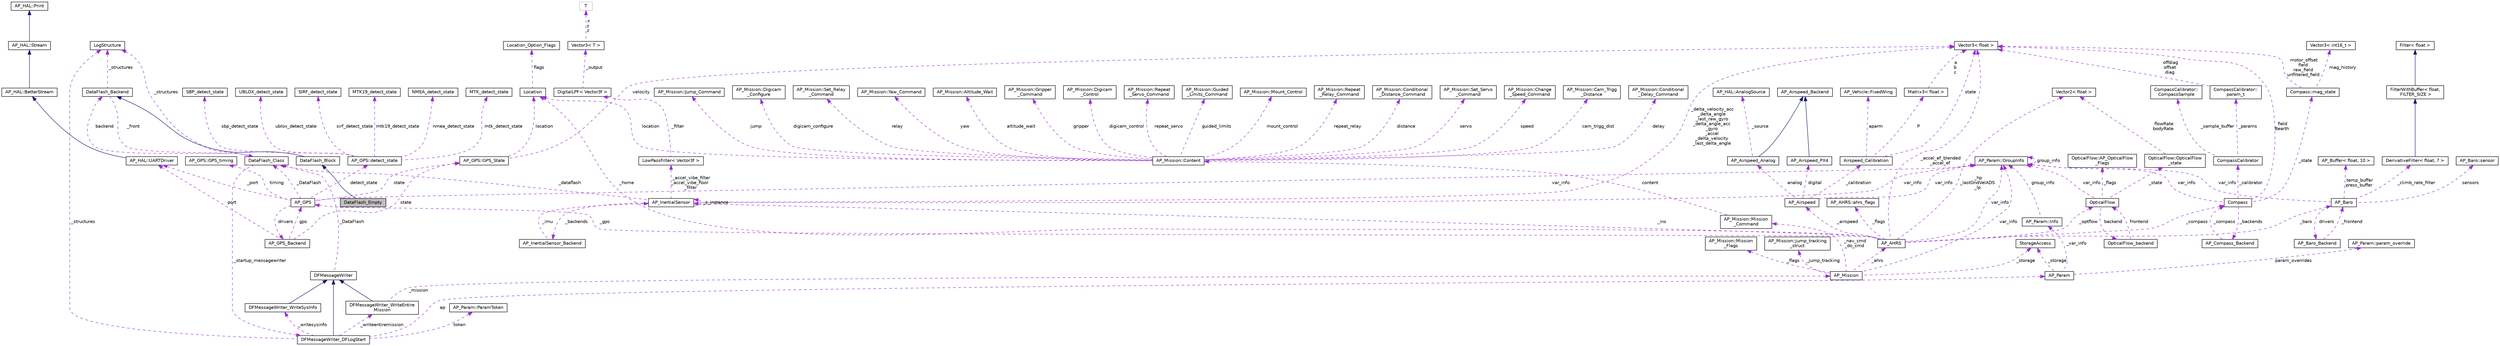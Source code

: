 digraph "DataFlash_Empty"
{
 // INTERACTIVE_SVG=YES
  edge [fontname="Helvetica",fontsize="10",labelfontname="Helvetica",labelfontsize="10"];
  node [fontname="Helvetica",fontsize="10",shape=record];
  Node1 [label="DataFlash_Empty",height=0.2,width=0.4,color="black", fillcolor="grey75", style="filled", fontcolor="black"];
  Node2 -> Node1 [dir="back",color="midnightblue",fontsize="10",style="solid",fontname="Helvetica"];
  Node2 [label="DataFlash_Block",height=0.2,width=0.4,color="black", fillcolor="white", style="filled",URL="$classDataFlash__Block.html",tooltip="-*- tab-width: 4; Mode: C++; c-basic-offset: 4; indent-tabs-mode: nil -*- "];
  Node3 -> Node2 [dir="back",color="midnightblue",fontsize="10",style="solid",fontname="Helvetica"];
  Node3 [label="DataFlash_Backend",height=0.2,width=0.4,color="black", fillcolor="white", style="filled",URL="$classDataFlash__Backend.html"];
  Node4 -> Node3 [dir="back",color="darkorchid3",fontsize="10",style="dashed",label=" _structures" ,fontname="Helvetica"];
  Node4 [label="LogStructure",height=0.2,width=0.4,color="black", fillcolor="white", style="filled",URL="$structLogStructure.html"];
  Node5 -> Node3 [dir="back",color="darkorchid3",fontsize="10",style="dashed",label=" _front" ,fontname="Helvetica"];
  Node5 [label="DataFlash_Class",height=0.2,width=0.4,color="black", fillcolor="white", style="filled",URL="$classDataFlash__Class.html"];
  Node4 -> Node5 [dir="back",color="darkorchid3",fontsize="10",style="dashed",label=" _structures" ,fontname="Helvetica"];
  Node3 -> Node5 [dir="back",color="darkorchid3",fontsize="10",style="dashed",label=" backend" ,fontname="Helvetica"];
  Node6 -> Node5 [dir="back",color="darkorchid3",fontsize="10",style="dashed",label=" _startup_messagewriter" ,fontname="Helvetica"];
  Node6 [label="DFMessageWriter_DFLogStart",height=0.2,width=0.4,color="black", fillcolor="white", style="filled",URL="$classDFMessageWriter__DFLogStart.html"];
  Node7 -> Node6 [dir="back",color="midnightblue",fontsize="10",style="solid",fontname="Helvetica"];
  Node7 [label="DFMessageWriter",height=0.2,width=0.4,color="black", fillcolor="white", style="filled",URL="$classDFMessageWriter.html"];
  Node5 -> Node7 [dir="back",color="darkorchid3",fontsize="10",style="dashed",label=" _DataFlash" ,fontname="Helvetica"];
  Node8 -> Node6 [dir="back",color="darkorchid3",fontsize="10",style="dashed",label=" _writeentiremission" ,fontname="Helvetica"];
  Node8 [label="DFMessageWriter_WriteEntire\lMission",height=0.2,width=0.4,color="black", fillcolor="white", style="filled",URL="$classDFMessageWriter__WriteEntireMission.html"];
  Node7 -> Node8 [dir="back",color="midnightblue",fontsize="10",style="solid",fontname="Helvetica"];
  Node9 -> Node8 [dir="back",color="darkorchid3",fontsize="10",style="dashed",label=" _mission" ,fontname="Helvetica"];
  Node9 [label="AP_Mission",height=0.2,width=0.4,color="black", fillcolor="white", style="filled",URL="$classAP__Mission.html",tooltip="Object managing Mission. "];
  Node10 -> Node9 [dir="back",color="darkorchid3",fontsize="10",style="dashed",label=" _storage" ,fontname="Helvetica"];
  Node10 [label="StorageAccess",height=0.2,width=0.4,color="black", fillcolor="white", style="filled",URL="$classStorageAccess.html"];
  Node11 -> Node9 [dir="back",color="darkorchid3",fontsize="10",style="dashed",label=" _nav_cmd\n_do_cmd" ,fontname="Helvetica"];
  Node11 [label="AP_Mission::Mission\l_Command",height=0.2,width=0.4,color="black", fillcolor="white", style="filled",URL="$structAP__Mission_1_1Mission__Command.html"];
  Node12 -> Node11 [dir="back",color="darkorchid3",fontsize="10",style="dashed",label=" content" ,fontname="Helvetica"];
  Node12 [label="AP_Mission::Content",height=0.2,width=0.4,color="black", fillcolor="white", style="filled",URL="$unionAP__Mission_1_1Content.html"];
  Node13 -> Node12 [dir="back",color="darkorchid3",fontsize="10",style="dashed",label=" guided_limits" ,fontname="Helvetica"];
  Node13 [label="AP_Mission::Guided\l_Limits_Command",height=0.2,width=0.4,color="black", fillcolor="white", style="filled",URL="$structAP__Mission_1_1Guided__Limits__Command.html"];
  Node14 -> Node12 [dir="back",color="darkorchid3",fontsize="10",style="dashed",label=" mount_control" ,fontname="Helvetica"];
  Node14 [label="AP_Mission::Mount_Control",height=0.2,width=0.4,color="black", fillcolor="white", style="filled",URL="$structAP__Mission_1_1Mount__Control.html"];
  Node15 -> Node12 [dir="back",color="darkorchid3",fontsize="10",style="dashed",label=" repeat_relay" ,fontname="Helvetica"];
  Node15 [label="AP_Mission::Repeat\l_Relay_Command",height=0.2,width=0.4,color="black", fillcolor="white", style="filled",URL="$structAP__Mission_1_1Repeat__Relay__Command.html"];
  Node16 -> Node12 [dir="back",color="darkorchid3",fontsize="10",style="dashed",label=" distance" ,fontname="Helvetica"];
  Node16 [label="AP_Mission::Conditional\l_Distance_Command",height=0.2,width=0.4,color="black", fillcolor="white", style="filled",URL="$structAP__Mission_1_1Conditional__Distance__Command.html"];
  Node17 -> Node12 [dir="back",color="darkorchid3",fontsize="10",style="dashed",label=" servo" ,fontname="Helvetica"];
  Node17 [label="AP_Mission::Set_Servo\l_Command",height=0.2,width=0.4,color="black", fillcolor="white", style="filled",URL="$structAP__Mission_1_1Set__Servo__Command.html"];
  Node18 -> Node12 [dir="back",color="darkorchid3",fontsize="10",style="dashed",label=" speed" ,fontname="Helvetica"];
  Node18 [label="AP_Mission::Change\l_Speed_Command",height=0.2,width=0.4,color="black", fillcolor="white", style="filled",URL="$structAP__Mission_1_1Change__Speed__Command.html"];
  Node19 -> Node12 [dir="back",color="darkorchid3",fontsize="10",style="dashed",label=" cam_trigg_dist" ,fontname="Helvetica"];
  Node19 [label="AP_Mission::Cam_Trigg\l_Distance",height=0.2,width=0.4,color="black", fillcolor="white", style="filled",URL="$structAP__Mission_1_1Cam__Trigg__Distance.html"];
  Node20 -> Node12 [dir="back",color="darkorchid3",fontsize="10",style="dashed",label=" delay" ,fontname="Helvetica"];
  Node20 [label="AP_Mission::Conditional\l_Delay_Command",height=0.2,width=0.4,color="black", fillcolor="white", style="filled",URL="$structAP__Mission_1_1Conditional__Delay__Command.html"];
  Node21 -> Node12 [dir="back",color="darkorchid3",fontsize="10",style="dashed",label=" jump" ,fontname="Helvetica"];
  Node21 [label="AP_Mission::Jump_Command",height=0.2,width=0.4,color="black", fillcolor="white", style="filled",URL="$structAP__Mission_1_1Jump__Command.html"];
  Node22 -> Node12 [dir="back",color="darkorchid3",fontsize="10",style="dashed",label=" location" ,fontname="Helvetica"];
  Node22 [label="Location",height=0.2,width=0.4,color="black", fillcolor="white", style="filled",URL="$structLocation.html"];
  Node23 -> Node22 [dir="back",color="darkorchid3",fontsize="10",style="dashed",label=" flags" ,fontname="Helvetica"];
  Node23 [label="Location_Option_Flags",height=0.2,width=0.4,color="black", fillcolor="white", style="filled",URL="$structLocation__Option__Flags.html"];
  Node24 -> Node12 [dir="back",color="darkorchid3",fontsize="10",style="dashed",label=" digicam_configure" ,fontname="Helvetica"];
  Node24 [label="AP_Mission::Digicam\l_Configure",height=0.2,width=0.4,color="black", fillcolor="white", style="filled",URL="$structAP__Mission_1_1Digicam__Configure.html"];
  Node25 -> Node12 [dir="back",color="darkorchid3",fontsize="10",style="dashed",label=" relay" ,fontname="Helvetica"];
  Node25 [label="AP_Mission::Set_Relay\l_Command",height=0.2,width=0.4,color="black", fillcolor="white", style="filled",URL="$structAP__Mission_1_1Set__Relay__Command.html"];
  Node26 -> Node12 [dir="back",color="darkorchid3",fontsize="10",style="dashed",label=" yaw" ,fontname="Helvetica"];
  Node26 [label="AP_Mission::Yaw_Command",height=0.2,width=0.4,color="black", fillcolor="white", style="filled",URL="$structAP__Mission_1_1Yaw__Command.html"];
  Node27 -> Node12 [dir="back",color="darkorchid3",fontsize="10",style="dashed",label=" altitude_wait" ,fontname="Helvetica"];
  Node27 [label="AP_Mission::Altitude_Wait",height=0.2,width=0.4,color="black", fillcolor="white", style="filled",URL="$structAP__Mission_1_1Altitude__Wait.html"];
  Node28 -> Node12 [dir="back",color="darkorchid3",fontsize="10",style="dashed",label=" gripper" ,fontname="Helvetica"];
  Node28 [label="AP_Mission::Gripper\l_Command",height=0.2,width=0.4,color="black", fillcolor="white", style="filled",URL="$structAP__Mission_1_1Gripper__Command.html"];
  Node29 -> Node12 [dir="back",color="darkorchid3",fontsize="10",style="dashed",label=" digicam_control" ,fontname="Helvetica"];
  Node29 [label="AP_Mission::Digicam\l_Control",height=0.2,width=0.4,color="black", fillcolor="white", style="filled",URL="$structAP__Mission_1_1Digicam__Control.html"];
  Node30 -> Node12 [dir="back",color="darkorchid3",fontsize="10",style="dashed",label=" repeat_servo" ,fontname="Helvetica"];
  Node30 [label="AP_Mission::Repeat\l_Servo_Command",height=0.2,width=0.4,color="black", fillcolor="white", style="filled",URL="$structAP__Mission_1_1Repeat__Servo__Command.html"];
  Node31 -> Node9 [dir="back",color="darkorchid3",fontsize="10",style="dashed",label=" var_info" ,fontname="Helvetica"];
  Node31 [label="AP_Param::GroupInfo",height=0.2,width=0.4,color="black", fillcolor="white", style="filled",URL="$structAP__Param_1_1GroupInfo.html"];
  Node31 -> Node31 [dir="back",color="darkorchid3",fontsize="10",style="dashed",label=" group_info" ,fontname="Helvetica"];
  Node32 -> Node9 [dir="back",color="darkorchid3",fontsize="10",style="dashed",label=" _flags" ,fontname="Helvetica"];
  Node32 [label="AP_Mission::Mission\l_Flags",height=0.2,width=0.4,color="black", fillcolor="white", style="filled",URL="$structAP__Mission_1_1Mission__Flags.html"];
  Node33 -> Node9 [dir="back",color="darkorchid3",fontsize="10",style="dashed",label=" _ahrs" ,fontname="Helvetica"];
  Node33 [label="AP_AHRS",height=0.2,width=0.4,color="black", fillcolor="white", style="filled",URL="$classAP__AHRS.html"];
  Node34 -> Node33 [dir="back",color="darkorchid3",fontsize="10",style="dashed",label=" _flags" ,fontname="Helvetica"];
  Node34 [label="AP_AHRS::ahrs_flags",height=0.2,width=0.4,color="black", fillcolor="white", style="filled",URL="$structAP__AHRS_1_1ahrs__flags.html"];
  Node35 -> Node33 [dir="back",color="darkorchid3",fontsize="10",style="dashed",label=" _baro" ,fontname="Helvetica"];
  Node35 [label="AP_Baro",height=0.2,width=0.4,color="black", fillcolor="white", style="filled",URL="$classAP__Baro.html"];
  Node36 -> Node35 [dir="back",color="darkorchid3",fontsize="10",style="dashed",label=" sensors" ,fontname="Helvetica"];
  Node36 [label="AP_Baro::sensor",height=0.2,width=0.4,color="black", fillcolor="white", style="filled",URL="$structAP__Baro_1_1sensor.html"];
  Node37 -> Node35 [dir="back",color="darkorchid3",fontsize="10",style="dashed",label=" temp_buffer\npress_buffer" ,fontname="Helvetica"];
  Node37 [label="AP_Buffer\< float, 10 \>",height=0.2,width=0.4,color="black", fillcolor="white", style="filled",URL="$classAP__Buffer.html"];
  Node38 -> Node35 [dir="back",color="darkorchid3",fontsize="10",style="dashed",label=" _climb_rate_filter" ,fontname="Helvetica"];
  Node38 [label="DerivativeFilter\< float, 7 \>",height=0.2,width=0.4,color="black", fillcolor="white", style="filled",URL="$classDerivativeFilter.html"];
  Node39 -> Node38 [dir="back",color="midnightblue",fontsize="10",style="solid",fontname="Helvetica"];
  Node39 [label="FilterWithBuffer\< float,\l FILTER_SIZE \>",height=0.2,width=0.4,color="black", fillcolor="white", style="filled",URL="$classFilterWithBuffer.html"];
  Node40 -> Node39 [dir="back",color="midnightblue",fontsize="10",style="solid",fontname="Helvetica"];
  Node40 [label="Filter\< float \>",height=0.2,width=0.4,color="black", fillcolor="white", style="filled",URL="$classFilter.html"];
  Node31 -> Node35 [dir="back",color="darkorchid3",fontsize="10",style="dashed",label=" var_info" ,fontname="Helvetica"];
  Node41 -> Node35 [dir="back",color="darkorchid3",fontsize="10",style="dashed",label=" drivers" ,fontname="Helvetica"];
  Node41 [label="AP_Baro_Backend",height=0.2,width=0.4,color="black", fillcolor="white", style="filled",URL="$classAP__Baro__Backend.html",tooltip="-*- tab-width: 4; Mode: C++; c-basic-offset: 4; indent-tabs-mode: nil -*- "];
  Node35 -> Node41 [dir="back",color="darkorchid3",fontsize="10",style="dashed",label=" _frontend" ,fontname="Helvetica"];
  Node42 -> Node33 [dir="back",color="darkorchid3",fontsize="10",style="dashed",label=" _optflow" ,fontname="Helvetica"];
  Node42 [label="OpticalFlow",height=0.2,width=0.4,color="black", fillcolor="white", style="filled",URL="$classOpticalFlow.html"];
  Node31 -> Node42 [dir="back",color="darkorchid3",fontsize="10",style="dashed",label=" var_info" ,fontname="Helvetica"];
  Node43 -> Node42 [dir="back",color="darkorchid3",fontsize="10",style="dashed",label=" _state" ,fontname="Helvetica"];
  Node43 [label="OpticalFlow::OpticalFlow\l_state",height=0.2,width=0.4,color="black", fillcolor="white", style="filled",URL="$structOpticalFlow_1_1OpticalFlow__state.html"];
  Node44 -> Node43 [dir="back",color="darkorchid3",fontsize="10",style="dashed",label=" flowRate\nbodyRate" ,fontname="Helvetica"];
  Node44 [label="Vector2\< float \>",height=0.2,width=0.4,color="black", fillcolor="white", style="filled",URL="$structVector2.html"];
  Node45 -> Node42 [dir="back",color="darkorchid3",fontsize="10",style="dashed",label=" backend" ,fontname="Helvetica"];
  Node45 [label="OpticalFlow_backend",height=0.2,width=0.4,color="black", fillcolor="white", style="filled",URL="$classOpticalFlow__backend.html"];
  Node42 -> Node45 [dir="back",color="darkorchid3",fontsize="10",style="dashed",label=" frontend" ,fontname="Helvetica"];
  Node46 -> Node42 [dir="back",color="darkorchid3",fontsize="10",style="dashed",label=" _flags" ,fontname="Helvetica"];
  Node46 [label="OpticalFlow::AP_OpticalFlow\l_Flags",height=0.2,width=0.4,color="black", fillcolor="white", style="filled",URL="$structOpticalFlow_1_1AP__OpticalFlow__Flags.html"];
  Node31 -> Node33 [dir="back",color="darkorchid3",fontsize="10",style="dashed",label=" var_info" ,fontname="Helvetica"];
  Node47 -> Node33 [dir="back",color="darkorchid3",fontsize="10",style="dashed",label=" _accel_ef_blended\n_accel_ef" ,fontname="Helvetica"];
  Node47 [label="Vector3\< float \>",height=0.2,width=0.4,color="black", fillcolor="white", style="filled",URL="$classVector3.html"];
  Node48 -> Node33 [dir="back",color="darkorchid3",fontsize="10",style="dashed",label=" _ins" ,fontname="Helvetica"];
  Node48 [label="AP_InertialSensor",height=0.2,width=0.4,color="black", fillcolor="white", style="filled",URL="$classAP__InertialSensor.html"];
  Node49 -> Node48 [dir="back",color="darkorchid3",fontsize="10",style="dashed",label=" _accel_vibe_filter\n_accel_vibe_floor\l_filter" ,fontname="Helvetica"];
  Node49 [label="LowPassFilter\< Vector3f \>",height=0.2,width=0.4,color="black", fillcolor="white", style="filled",URL="$classLowPassFilter.html"];
  Node50 -> Node49 [dir="back",color="darkorchid3",fontsize="10",style="dashed",label=" _filter" ,fontname="Helvetica"];
  Node50 [label="DigitalLPF\< Vector3f \>",height=0.2,width=0.4,color="black", fillcolor="white", style="filled",URL="$classDigitalLPF.html"];
  Node51 -> Node50 [dir="back",color="darkorchid3",fontsize="10",style="dashed",label=" _output" ,fontname="Helvetica"];
  Node51 [label="Vector3\< T \>",height=0.2,width=0.4,color="black", fillcolor="white", style="filled",URL="$classVector3.html"];
  Node52 -> Node51 [dir="back",color="darkorchid3",fontsize="10",style="dashed",label=" x\ny\nz" ,fontname="Helvetica"];
  Node52 [label="T",height=0.2,width=0.4,color="grey75", fillcolor="white", style="filled"];
  Node53 -> Node48 [dir="back",color="darkorchid3",fontsize="10",style="dashed",label=" _backends" ,fontname="Helvetica"];
  Node53 [label="AP_InertialSensor_Backend",height=0.2,width=0.4,color="black", fillcolor="white", style="filled",URL="$classAP__InertialSensor__Backend.html"];
  Node48 -> Node53 [dir="back",color="darkorchid3",fontsize="10",style="dashed",label=" _imu" ,fontname="Helvetica"];
  Node5 -> Node48 [dir="back",color="darkorchid3",fontsize="10",style="dashed",label=" _dataflash" ,fontname="Helvetica"];
  Node31 -> Node48 [dir="back",color="darkorchid3",fontsize="10",style="dashed",label=" var_info" ,fontname="Helvetica"];
  Node48 -> Node48 [dir="back",color="darkorchid3",fontsize="10",style="dashed",label=" _s_instance" ,fontname="Helvetica"];
  Node47 -> Node48 [dir="back",color="darkorchid3",fontsize="10",style="dashed",label=" _delta_velocity_acc\n_delta_angle\n_last_raw_gyro\n_delta_angle_acc\n_gyro\n_accel\n_delta_velocity\n_last_delta_angle" ,fontname="Helvetica"];
  Node54 -> Node33 [dir="back",color="darkorchid3",fontsize="10",style="dashed",label=" _airspeed" ,fontname="Helvetica"];
  Node54 [label="AP_Airspeed",height=0.2,width=0.4,color="black", fillcolor="white", style="filled",URL="$classAP__Airspeed.html"];
  Node55 -> Node54 [dir="back",color="darkorchid3",fontsize="10",style="dashed",label=" analog" ,fontname="Helvetica"];
  Node55 [label="AP_Airspeed_Analog",height=0.2,width=0.4,color="black", fillcolor="white", style="filled",URL="$classAP__Airspeed__Analog.html",tooltip="-*- tab-width: 4; Mode: C++; c-basic-offset: 4; indent-tabs-mode: nil -*- "];
  Node56 -> Node55 [dir="back",color="midnightblue",fontsize="10",style="solid",fontname="Helvetica"];
  Node56 [label="AP_Airspeed_Backend",height=0.2,width=0.4,color="black", fillcolor="white", style="filled",URL="$classAP__Airspeed__Backend.html",tooltip="-*- tab-width: 4; Mode: C++; c-basic-offset: 4; indent-tabs-mode: nil -*- "];
  Node57 -> Node55 [dir="back",color="darkorchid3",fontsize="10",style="dashed",label=" _source" ,fontname="Helvetica"];
  Node57 [label="AP_HAL::AnalogSource",height=0.2,width=0.4,color="black", fillcolor="white", style="filled",URL="$classAP__HAL_1_1AnalogSource.html"];
  Node31 -> Node54 [dir="back",color="darkorchid3",fontsize="10",style="dashed",label=" var_info" ,fontname="Helvetica"];
  Node58 -> Node54 [dir="back",color="darkorchid3",fontsize="10",style="dashed",label=" digital" ,fontname="Helvetica"];
  Node58 [label="AP_Airspeed_PX4",height=0.2,width=0.4,color="black", fillcolor="white", style="filled",URL="$classAP__Airspeed__PX4.html",tooltip="-*- tab-width: 4; Mode: C++; c-basic-offset: 4; indent-tabs-mode: nil -*- "];
  Node56 -> Node58 [dir="back",color="midnightblue",fontsize="10",style="solid",fontname="Helvetica"];
  Node59 -> Node54 [dir="back",color="darkorchid3",fontsize="10",style="dashed",label=" _calibration" ,fontname="Helvetica"];
  Node59 [label="Airspeed_Calibration",height=0.2,width=0.4,color="black", fillcolor="white", style="filled",URL="$classAirspeed__Calibration.html",tooltip="-*- tab-width: 4; Mode: C++; c-basic-offset: 4; indent-tabs-mode: nil -*- "];
  Node60 -> Node59 [dir="back",color="darkorchid3",fontsize="10",style="dashed",label=" P" ,fontname="Helvetica"];
  Node60 [label="Matrix3\< float \>",height=0.2,width=0.4,color="black", fillcolor="white", style="filled",URL="$classMatrix3.html"];
  Node47 -> Node60 [dir="back",color="darkorchid3",fontsize="10",style="dashed",label=" a\nb\nc" ,fontname="Helvetica"];
  Node47 -> Node59 [dir="back",color="darkorchid3",fontsize="10",style="dashed",label=" state" ,fontname="Helvetica"];
  Node61 -> Node59 [dir="back",color="darkorchid3",fontsize="10",style="dashed",label=" aparm" ,fontname="Helvetica"];
  Node61 [label="AP_Vehicle::FixedWing",height=0.2,width=0.4,color="black", fillcolor="white", style="filled",URL="$structAP__Vehicle_1_1FixedWing.html"];
  Node44 -> Node33 [dir="back",color="darkorchid3",fontsize="10",style="dashed",label=" _hp\n_lastGndVelADS\n_lp" ,fontname="Helvetica"];
  Node62 -> Node33 [dir="back",color="darkorchid3",fontsize="10",style="dashed",label=" _gps" ,fontname="Helvetica"];
  Node62 [label="AP_GPS",height=0.2,width=0.4,color="black", fillcolor="white", style="filled",URL="$classAP__GPS.html"];
  Node63 -> Node62 [dir="back",color="darkorchid3",fontsize="10",style="dashed",label=" detect_state" ,fontname="Helvetica"];
  Node63 [label="AP_GPS::detect_state",height=0.2,width=0.4,color="black", fillcolor="white", style="filled",URL="$structAP__GPS_1_1detect__state.html"];
  Node64 -> Node63 [dir="back",color="darkorchid3",fontsize="10",style="dashed",label=" sbp_detect_state" ,fontname="Helvetica"];
  Node64 [label="SBP_detect_state",height=0.2,width=0.4,color="black", fillcolor="white", style="filled",URL="$structSBP__detect__state.html"];
  Node65 -> Node63 [dir="back",color="darkorchid3",fontsize="10",style="dashed",label=" ublox_detect_state" ,fontname="Helvetica"];
  Node65 [label="UBLOX_detect_state",height=0.2,width=0.4,color="black", fillcolor="white", style="filled",URL="$structUBLOX__detect__state.html"];
  Node66 -> Node63 [dir="back",color="darkorchid3",fontsize="10",style="dashed",label=" sirf_detect_state" ,fontname="Helvetica"];
  Node66 [label="SIRF_detect_state",height=0.2,width=0.4,color="black", fillcolor="white", style="filled",URL="$structSIRF__detect__state.html"];
  Node67 -> Node63 [dir="back",color="darkorchid3",fontsize="10",style="dashed",label=" mtk19_detect_state" ,fontname="Helvetica"];
  Node67 [label="MTK19_detect_state",height=0.2,width=0.4,color="black", fillcolor="white", style="filled",URL="$structMTK19__detect__state.html"];
  Node68 -> Node63 [dir="back",color="darkorchid3",fontsize="10",style="dashed",label=" nmea_detect_state" ,fontname="Helvetica"];
  Node68 [label="NMEA_detect_state",height=0.2,width=0.4,color="black", fillcolor="white", style="filled",URL="$structNMEA__detect__state.html"];
  Node69 -> Node63 [dir="back",color="darkorchid3",fontsize="10",style="dashed",label=" mtk_detect_state" ,fontname="Helvetica"];
  Node69 [label="MTK_detect_state",height=0.2,width=0.4,color="black", fillcolor="white", style="filled",URL="$structMTK__detect__state.html"];
  Node70 -> Node62 [dir="back",color="darkorchid3",fontsize="10",style="dashed",label=" timing" ,fontname="Helvetica"];
  Node70 [label="AP_GPS::GPS_timing",height=0.2,width=0.4,color="black", fillcolor="white", style="filled",URL="$structAP__GPS_1_1GPS__timing.html"];
  Node71 -> Node62 [dir="back",color="darkorchid3",fontsize="10",style="dashed",label=" drivers" ,fontname="Helvetica"];
  Node71 [label="AP_GPS_Backend",height=0.2,width=0.4,color="black", fillcolor="white", style="filled",URL="$classAP__GPS__Backend.html"];
  Node72 -> Node71 [dir="back",color="darkorchid3",fontsize="10",style="dashed",label=" port" ,fontname="Helvetica"];
  Node72 [label="AP_HAL::UARTDriver",height=0.2,width=0.4,color="black", fillcolor="white", style="filled",URL="$classAP__HAL_1_1UARTDriver.html"];
  Node73 -> Node72 [dir="back",color="midnightblue",fontsize="10",style="solid",fontname="Helvetica"];
  Node73 [label="AP_HAL::BetterStream",height=0.2,width=0.4,color="black", fillcolor="white", style="filled",URL="$classAP__HAL_1_1BetterStream.html"];
  Node74 -> Node73 [dir="back",color="midnightblue",fontsize="10",style="solid",fontname="Helvetica"];
  Node74 [label="AP_HAL::Stream",height=0.2,width=0.4,color="black", fillcolor="white", style="filled",URL="$classAP__HAL_1_1Stream.html"];
  Node75 -> Node74 [dir="back",color="midnightblue",fontsize="10",style="solid",fontname="Helvetica"];
  Node75 [label="AP_HAL::Print",height=0.2,width=0.4,color="black", fillcolor="white", style="filled",URL="$classAP__HAL_1_1Print.html"];
  Node62 -> Node71 [dir="back",color="darkorchid3",fontsize="10",style="dashed",label=" gps" ,fontname="Helvetica"];
  Node76 -> Node71 [dir="back",color="darkorchid3",fontsize="10",style="dashed",label=" state" ,fontname="Helvetica"];
  Node76 [label="AP_GPS::GPS_State",height=0.2,width=0.4,color="black", fillcolor="white", style="filled",URL="$structAP__GPS_1_1GPS__State.html"];
  Node47 -> Node76 [dir="back",color="darkorchid3",fontsize="10",style="dashed",label=" velocity" ,fontname="Helvetica"];
  Node22 -> Node76 [dir="back",color="darkorchid3",fontsize="10",style="dashed",label=" location" ,fontname="Helvetica"];
  Node5 -> Node62 [dir="back",color="darkorchid3",fontsize="10",style="dashed",label=" _DataFlash" ,fontname="Helvetica"];
  Node72 -> Node62 [dir="back",color="darkorchid3",fontsize="10",style="dashed",label=" _port" ,fontname="Helvetica"];
  Node31 -> Node62 [dir="back",color="darkorchid3",fontsize="10",style="dashed",label=" var_info" ,fontname="Helvetica"];
  Node76 -> Node62 [dir="back",color="darkorchid3",fontsize="10",style="dashed",label=" state" ,fontname="Helvetica"];
  Node22 -> Node33 [dir="back",color="darkorchid3",fontsize="10",style="dashed",label=" _home" ,fontname="Helvetica"];
  Node77 -> Node33 [dir="back",color="darkorchid3",fontsize="10",style="dashed",label=" _compass" ,fontname="Helvetica"];
  Node77 [label="Compass",height=0.2,width=0.4,color="black", fillcolor="white", style="filled",URL="$classCompass.html"];
  Node31 -> Node77 [dir="back",color="darkorchid3",fontsize="10",style="dashed",label=" var_info" ,fontname="Helvetica"];
  Node47 -> Node77 [dir="back",color="darkorchid3",fontsize="10",style="dashed",label=" field\nBearth" ,fontname="Helvetica"];
  Node78 -> Node77 [dir="back",color="darkorchid3",fontsize="10",style="dashed",label=" _calibrator" ,fontname="Helvetica"];
  Node78 [label="CompassCalibrator",height=0.2,width=0.4,color="black", fillcolor="white", style="filled",URL="$classCompassCalibrator.html"];
  Node79 -> Node78 [dir="back",color="darkorchid3",fontsize="10",style="dashed",label=" _params" ,fontname="Helvetica"];
  Node79 [label="CompassCalibrator::\lparam_t",height=0.2,width=0.4,color="black", fillcolor="white", style="filled",URL="$classCompassCalibrator_1_1param__t.html"];
  Node47 -> Node79 [dir="back",color="darkorchid3",fontsize="10",style="dashed",label=" offdiag\noffset\ndiag" ,fontname="Helvetica"];
  Node80 -> Node78 [dir="back",color="darkorchid3",fontsize="10",style="dashed",label=" _sample_buffer" ,fontname="Helvetica"];
  Node80 [label="CompassCalibrator::\lCompassSample",height=0.2,width=0.4,color="black", fillcolor="white", style="filled",URL="$classCompassCalibrator_1_1CompassSample.html"];
  Node81 -> Node77 [dir="back",color="darkorchid3",fontsize="10",style="dashed",label=" _backends" ,fontname="Helvetica"];
  Node81 [label="AP_Compass_Backend",height=0.2,width=0.4,color="black", fillcolor="white", style="filled",URL="$classAP__Compass__Backend.html"];
  Node77 -> Node81 [dir="back",color="darkorchid3",fontsize="10",style="dashed",label=" _compass" ,fontname="Helvetica"];
  Node82 -> Node77 [dir="back",color="darkorchid3",fontsize="10",style="dashed",label=" _state" ,fontname="Helvetica"];
  Node82 [label="Compass::mag_state",height=0.2,width=0.4,color="black", fillcolor="white", style="filled",URL="$structCompass_1_1mag__state.html"];
  Node47 -> Node82 [dir="back",color="darkorchid3",fontsize="10",style="dashed",label=" motor_offset\nfield\nraw_field\nunfiltered_field" ,fontname="Helvetica"];
  Node83 -> Node82 [dir="back",color="darkorchid3",fontsize="10",style="dashed",label=" mag_history" ,fontname="Helvetica"];
  Node83 [label="Vector3\< int16_t \>",height=0.2,width=0.4,color="black", fillcolor="white", style="filled",URL="$classVector3.html"];
  Node84 -> Node9 [dir="back",color="darkorchid3",fontsize="10",style="dashed",label=" _jump_tracking" ,fontname="Helvetica"];
  Node84 [label="AP_Mission::jump_tracking\l_struct",height=0.2,width=0.4,color="black", fillcolor="white", style="filled",URL="$structAP__Mission_1_1jump__tracking__struct.html"];
  Node85 -> Node6 [dir="back",color="darkorchid3",fontsize="10",style="dashed",label=" _writesysinfo" ,fontname="Helvetica"];
  Node85 [label="DFMessageWriter_WriteSysInfo",height=0.2,width=0.4,color="black", fillcolor="white", style="filled",URL="$classDFMessageWriter__WriteSysInfo.html"];
  Node7 -> Node85 [dir="back",color="midnightblue",fontsize="10",style="solid",fontname="Helvetica"];
  Node86 -> Node6 [dir="back",color="darkorchid3",fontsize="10",style="dashed",label=" token" ,fontname="Helvetica"];
  Node86 [label="AP_Param::ParamToken",height=0.2,width=0.4,color="black", fillcolor="white", style="filled",URL="$structAP__Param_1_1ParamToken.html"];
  Node4 -> Node6 [dir="back",color="darkorchid3",fontsize="10",style="dashed",label=" _structures" ,fontname="Helvetica"];
  Node87 -> Node6 [dir="back",color="darkorchid3",fontsize="10",style="dashed",label=" ap" ,fontname="Helvetica"];
  Node87 [label="AP_Param",height=0.2,width=0.4,color="black", fillcolor="white", style="filled",URL="$classAP__Param.html"];
  Node10 -> Node87 [dir="back",color="darkorchid3",fontsize="10",style="dashed",label=" _storage" ,fontname="Helvetica"];
  Node88 -> Node87 [dir="back",color="darkorchid3",fontsize="10",style="dashed",label=" _var_info" ,fontname="Helvetica"];
  Node88 [label="AP_Param::Info",height=0.2,width=0.4,color="black", fillcolor="white", style="filled",URL="$structAP__Param_1_1Info.html"];
  Node31 -> Node88 [dir="back",color="darkorchid3",fontsize="10",style="dashed",label=" group_info" ,fontname="Helvetica"];
  Node89 -> Node87 [dir="back",color="darkorchid3",fontsize="10",style="dashed",label=" param_overrides" ,fontname="Helvetica"];
  Node89 [label="AP_Param::param_override",height=0.2,width=0.4,color="black", fillcolor="white", style="filled",URL="$structAP__Param_1_1param__override.html"];
}

